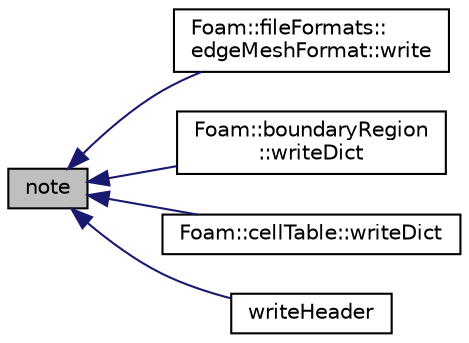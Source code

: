digraph "note"
{
  bgcolor="transparent";
  edge [fontname="Helvetica",fontsize="10",labelfontname="Helvetica",labelfontsize="10"];
  node [fontname="Helvetica",fontsize="10",shape=record];
  rankdir="LR";
  Node1 [label="note",height=0.2,width=0.4,color="black", fillcolor="grey75", style="filled", fontcolor="black"];
  Node1 -> Node2 [dir="back",color="midnightblue",fontsize="10",style="solid",fontname="Helvetica"];
  Node2 [label="Foam::fileFormats::\ledgeMeshFormat::write",height=0.2,width=0.4,color="black",URL="$a00618.html#ac93279b51e2eb12dc1a54daf46bbca98",tooltip="Write edgeMesh with a mimicked IOobject header. "];
  Node1 -> Node3 [dir="back",color="midnightblue",fontsize="10",style="solid",fontname="Helvetica"];
  Node3 [label="Foam::boundaryRegion\l::writeDict",height=0.2,width=0.4,color="black",URL="$a00153.html#a818f7e6de46d8e92c2a2bdf25c528403",tooltip="Write constant/boundaryRegion for later reuse. "];
  Node1 -> Node4 [dir="back",color="midnightblue",fontsize="10",style="solid",fontname="Helvetica"];
  Node4 [label="Foam::cellTable::writeDict",height=0.2,width=0.4,color="black",URL="$a00239.html#a7f45e4b7995dd70575d8f9453f0de76d",tooltip="Write constant/cellTable for later reuse. "];
  Node1 -> Node5 [dir="back",color="midnightblue",fontsize="10",style="solid",fontname="Helvetica"];
  Node5 [label="writeHeader",height=0.2,width=0.4,color="black",URL="$a01179.html#a0eb19e4807b9f72e892a5e44d90f5054",tooltip="Write header. Allow override of type. "];
}
